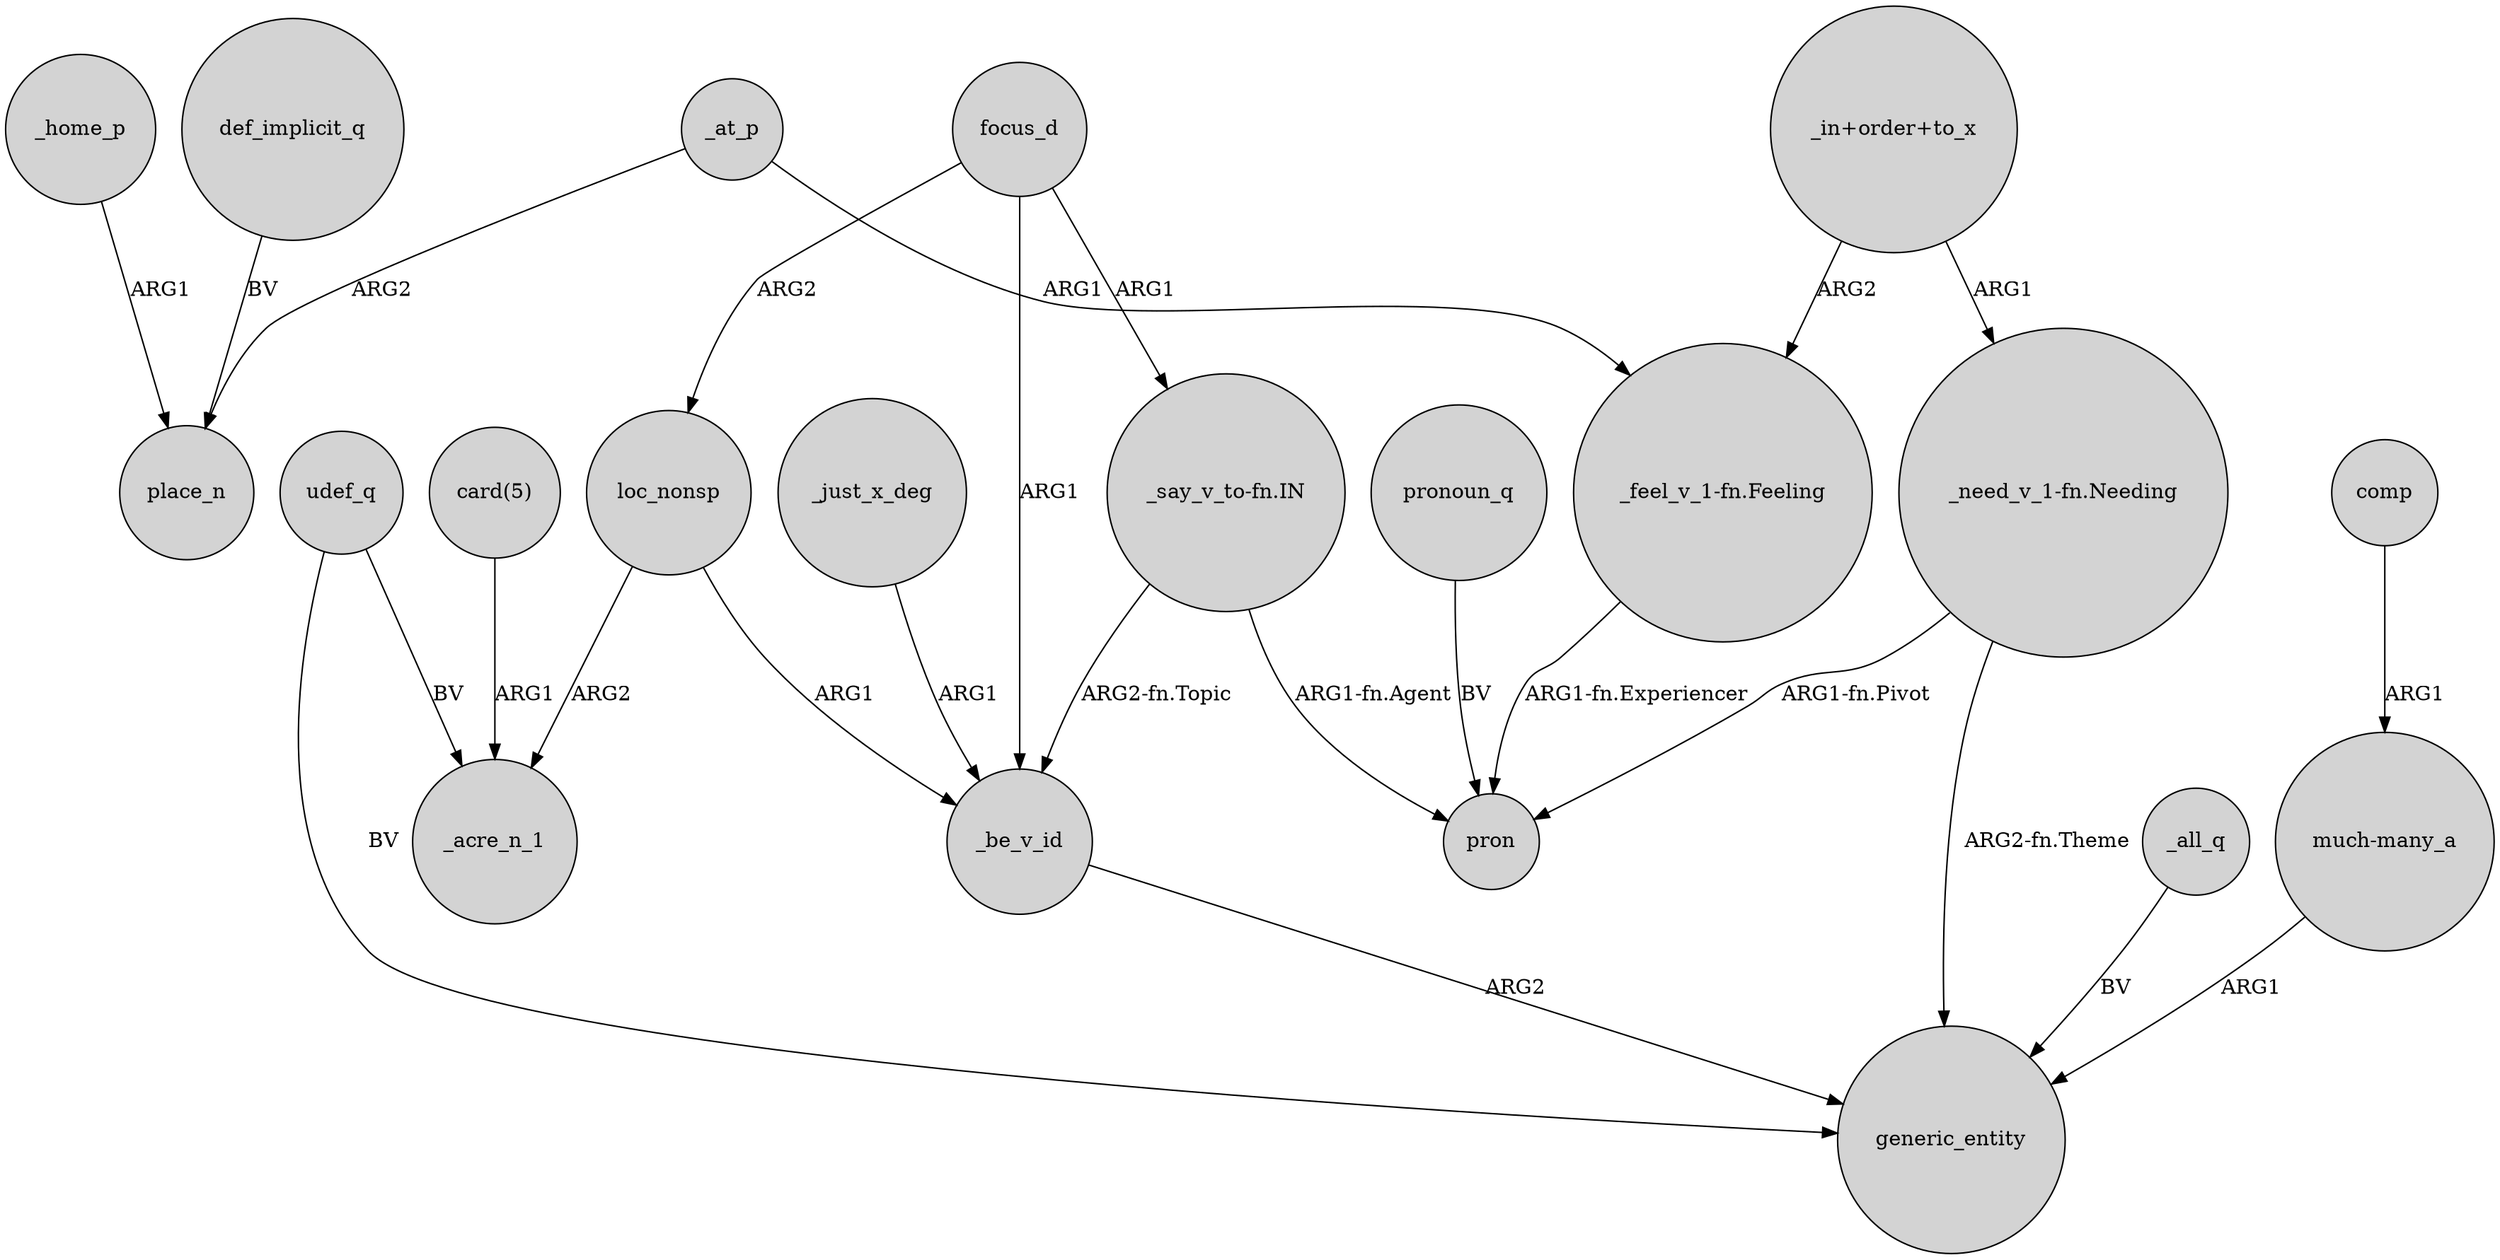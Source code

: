 digraph {
	node [shape=circle style=filled]
	_at_p -> place_n [label=ARG2]
	focus_d -> loc_nonsp [label=ARG2]
	"_need_v_1-fn.Needing" -> generic_entity [label="ARG2-fn.Theme"]
	udef_q -> generic_entity [label=BV]
	"_in+order+to_x" -> "_feel_v_1-fn.Feeling" [label=ARG2]
	loc_nonsp -> _acre_n_1 [label=ARG2]
	"much-many_a" -> generic_entity [label=ARG1]
	"card(5)" -> _acre_n_1 [label=ARG1]
	"_in+order+to_x" -> "_need_v_1-fn.Needing" [label=ARG1]
	def_implicit_q -> place_n [label=BV]
	_be_v_id -> generic_entity [label=ARG2]
	"_say_v_to-fn.IN" -> _be_v_id [label="ARG2-fn.Topic"]
	"_feel_v_1-fn.Feeling" -> pron [label="ARG1-fn.Experiencer"]
	_all_q -> generic_entity [label=BV]
	udef_q -> _acre_n_1 [label=BV]
	pronoun_q -> pron [label=BV]
	focus_d -> _be_v_id [label=ARG1]
	comp -> "much-many_a" [label=ARG1]
	_just_x_deg -> _be_v_id [label=ARG1]
	"_need_v_1-fn.Needing" -> pron [label="ARG1-fn.Pivot"]
	"_say_v_to-fn.IN" -> pron [label="ARG1-fn.Agent"]
	loc_nonsp -> _be_v_id [label=ARG1]
	_at_p -> "_feel_v_1-fn.Feeling" [label=ARG1]
	_home_p -> place_n [label=ARG1]
	focus_d -> "_say_v_to-fn.IN" [label=ARG1]
}
